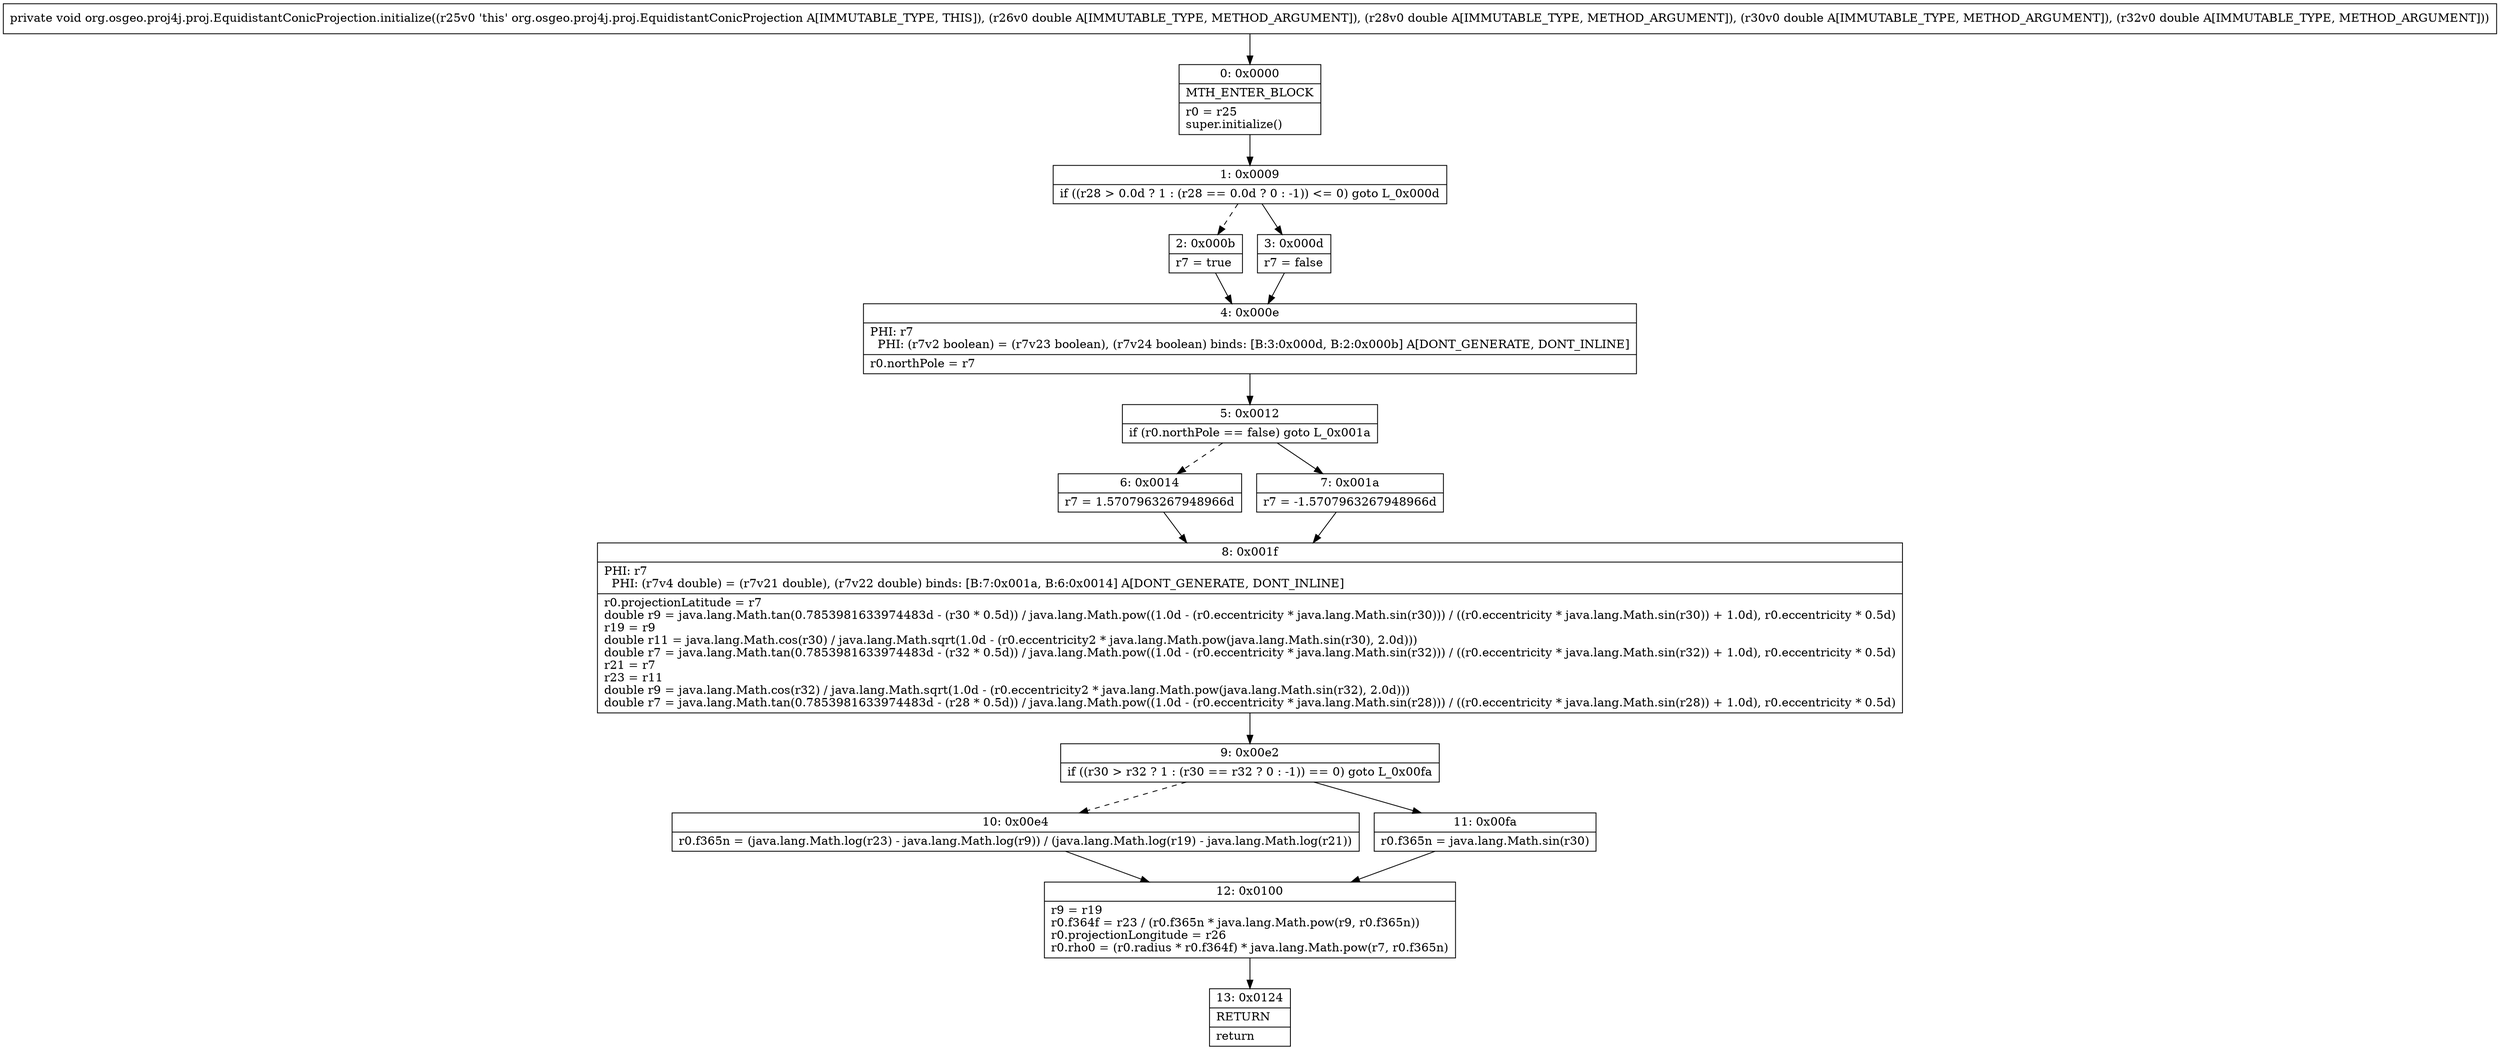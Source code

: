 digraph "CFG fororg.osgeo.proj4j.proj.EquidistantConicProjection.initialize(DDDD)V" {
Node_0 [shape=record,label="{0\:\ 0x0000|MTH_ENTER_BLOCK\l|r0 = r25\lsuper.initialize()\l}"];
Node_1 [shape=record,label="{1\:\ 0x0009|if ((r28 \> 0.0d ? 1 : (r28 == 0.0d ? 0 : \-1)) \<= 0) goto L_0x000d\l}"];
Node_2 [shape=record,label="{2\:\ 0x000b|r7 = true\l}"];
Node_3 [shape=record,label="{3\:\ 0x000d|r7 = false\l}"];
Node_4 [shape=record,label="{4\:\ 0x000e|PHI: r7 \l  PHI: (r7v2 boolean) = (r7v23 boolean), (r7v24 boolean) binds: [B:3:0x000d, B:2:0x000b] A[DONT_GENERATE, DONT_INLINE]\l|r0.northPole = r7\l}"];
Node_5 [shape=record,label="{5\:\ 0x0012|if (r0.northPole == false) goto L_0x001a\l}"];
Node_6 [shape=record,label="{6\:\ 0x0014|r7 = 1.5707963267948966d\l}"];
Node_7 [shape=record,label="{7\:\ 0x001a|r7 = \-1.5707963267948966d\l}"];
Node_8 [shape=record,label="{8\:\ 0x001f|PHI: r7 \l  PHI: (r7v4 double) = (r7v21 double), (r7v22 double) binds: [B:7:0x001a, B:6:0x0014] A[DONT_GENERATE, DONT_INLINE]\l|r0.projectionLatitude = r7\ldouble r9 = java.lang.Math.tan(0.7853981633974483d \- (r30 * 0.5d)) \/ java.lang.Math.pow((1.0d \- (r0.eccentricity * java.lang.Math.sin(r30))) \/ ((r0.eccentricity * java.lang.Math.sin(r30)) + 1.0d), r0.eccentricity * 0.5d)\lr19 = r9\ldouble r11 = java.lang.Math.cos(r30) \/ java.lang.Math.sqrt(1.0d \- (r0.eccentricity2 * java.lang.Math.pow(java.lang.Math.sin(r30), 2.0d)))\ldouble r7 = java.lang.Math.tan(0.7853981633974483d \- (r32 * 0.5d)) \/ java.lang.Math.pow((1.0d \- (r0.eccentricity * java.lang.Math.sin(r32))) \/ ((r0.eccentricity * java.lang.Math.sin(r32)) + 1.0d), r0.eccentricity * 0.5d)\lr21 = r7\lr23 = r11\ldouble r9 = java.lang.Math.cos(r32) \/ java.lang.Math.sqrt(1.0d \- (r0.eccentricity2 * java.lang.Math.pow(java.lang.Math.sin(r32), 2.0d)))\ldouble r7 = java.lang.Math.tan(0.7853981633974483d \- (r28 * 0.5d)) \/ java.lang.Math.pow((1.0d \- (r0.eccentricity * java.lang.Math.sin(r28))) \/ ((r0.eccentricity * java.lang.Math.sin(r28)) + 1.0d), r0.eccentricity * 0.5d)\l}"];
Node_9 [shape=record,label="{9\:\ 0x00e2|if ((r30 \> r32 ? 1 : (r30 == r32 ? 0 : \-1)) == 0) goto L_0x00fa\l}"];
Node_10 [shape=record,label="{10\:\ 0x00e4|r0.f365n = (java.lang.Math.log(r23) \- java.lang.Math.log(r9)) \/ (java.lang.Math.log(r19) \- java.lang.Math.log(r21))\l}"];
Node_11 [shape=record,label="{11\:\ 0x00fa|r0.f365n = java.lang.Math.sin(r30)\l}"];
Node_12 [shape=record,label="{12\:\ 0x0100|r9 = r19\lr0.f364f = r23 \/ (r0.f365n * java.lang.Math.pow(r9, r0.f365n))\lr0.projectionLongitude = r26\lr0.rho0 = (r0.radius * r0.f364f) * java.lang.Math.pow(r7, r0.f365n)\l}"];
Node_13 [shape=record,label="{13\:\ 0x0124|RETURN\l|return\l}"];
MethodNode[shape=record,label="{private void org.osgeo.proj4j.proj.EquidistantConicProjection.initialize((r25v0 'this' org.osgeo.proj4j.proj.EquidistantConicProjection A[IMMUTABLE_TYPE, THIS]), (r26v0 double A[IMMUTABLE_TYPE, METHOD_ARGUMENT]), (r28v0 double A[IMMUTABLE_TYPE, METHOD_ARGUMENT]), (r30v0 double A[IMMUTABLE_TYPE, METHOD_ARGUMENT]), (r32v0 double A[IMMUTABLE_TYPE, METHOD_ARGUMENT])) }"];
MethodNode -> Node_0;
Node_0 -> Node_1;
Node_1 -> Node_2[style=dashed];
Node_1 -> Node_3;
Node_2 -> Node_4;
Node_3 -> Node_4;
Node_4 -> Node_5;
Node_5 -> Node_6[style=dashed];
Node_5 -> Node_7;
Node_6 -> Node_8;
Node_7 -> Node_8;
Node_8 -> Node_9;
Node_9 -> Node_10[style=dashed];
Node_9 -> Node_11;
Node_10 -> Node_12;
Node_11 -> Node_12;
Node_12 -> Node_13;
}

